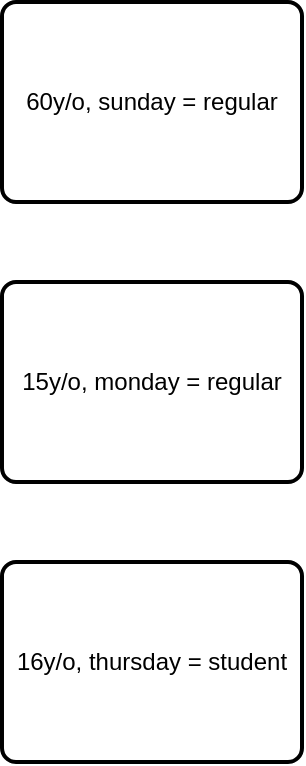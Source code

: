 <mxfile>
    <diagram id="ri7uw2T-APz-UwPrTV6L" name="Page-1">
        <mxGraphModel dx="2553" dy="1110" grid="1" gridSize="10" guides="1" tooltips="1" connect="1" arrows="1" fold="1" page="1" pageScale="1" pageWidth="850" pageHeight="1100" math="0" shadow="0">
            <root>
                <mxCell id="0"/>
                <mxCell id="1" parent="0"/>
                <mxCell id="2" value="16y/o, thursday = student" style="rounded=1;whiteSpace=wrap;html=1;absoluteArcSize=1;arcSize=14;strokeWidth=2;" vertex="1" parent="1">
                    <mxGeometry x="339" y="520" width="150" height="100" as="geometry"/>
                </mxCell>
                <mxCell id="3" value="15y/o, monday = regular" style="rounded=1;whiteSpace=wrap;html=1;absoluteArcSize=1;arcSize=14;strokeWidth=2;" vertex="1" parent="1">
                    <mxGeometry x="339" y="380" width="150" height="100" as="geometry"/>
                </mxCell>
                <mxCell id="4" value="60y/o, sunday = regular" style="rounded=1;whiteSpace=wrap;html=1;absoluteArcSize=1;arcSize=14;strokeWidth=2;" vertex="1" parent="1">
                    <mxGeometry x="339" y="240" width="150" height="100" as="geometry"/>
                </mxCell>
            </root>
        </mxGraphModel>
    </diagram>
</mxfile>